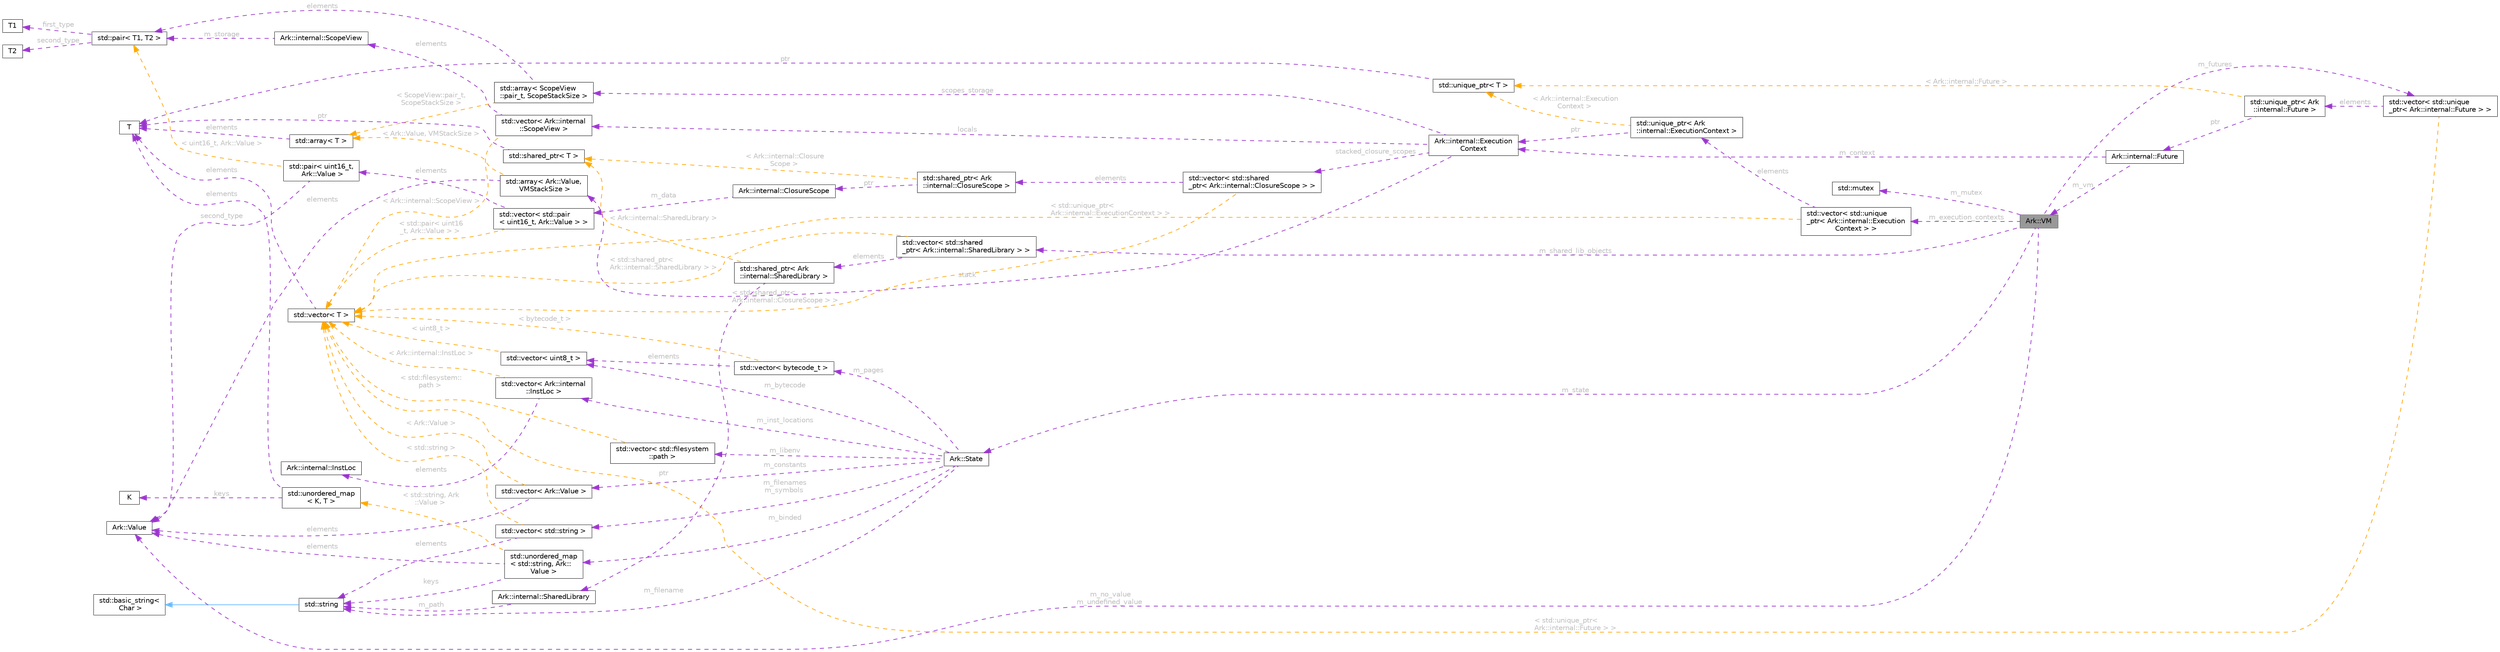 digraph "Ark::VM"
{
 // INTERACTIVE_SVG=YES
 // LATEX_PDF_SIZE
  bgcolor="transparent";
  edge [fontname=Helvetica,fontsize=10,labelfontname=Helvetica,labelfontsize=10];
  node [fontname=Helvetica,fontsize=10,shape=box,height=0.2,width=0.4];
  rankdir="LR";
  Node1 [id="Node000001",label="Ark::VM",height=0.2,width=0.4,color="gray40", fillcolor="grey60", style="filled", fontcolor="black",tooltip="The ArkScript virtual machine, executing ArkScript bytecode."];
  Node2 -> Node1 [id="edge1_Node000001_Node000002",dir="back",color="darkorchid3",style="dashed",tooltip=" ",label=" m_state",fontcolor="grey" ];
  Node2 [id="Node000002",label="Ark::State",height=0.2,width=0.4,color="gray40", fillcolor="white", style="filled",URL="$d1/d37/classArk_1_1State.html",tooltip="Ark state to handle the dirty job of loading and compiling ArkScript code."];
  Node3 -> Node2 [id="edge2_Node000002_Node000003",dir="back",color="darkorchid3",style="dashed",tooltip=" ",label=" m_bytecode",fontcolor="grey" ];
  Node3 [id="Node000003",label="std::vector\< uint8_t \>",height=0.2,width=0.4,color="gray40", fillcolor="white", style="filled",tooltip=" "];
  Node4 -> Node3 [id="edge3_Node000003_Node000004",dir="back",color="orange",style="dashed",tooltip=" ",label=" \< uint8_t \>",fontcolor="grey" ];
  Node4 [id="Node000004",label="std::vector\< T \>",height=0.2,width=0.4,color="gray40", fillcolor="white", style="filled",tooltip=" "];
  Node5 -> Node4 [id="edge4_Node000004_Node000005",dir="back",color="darkorchid3",style="dashed",tooltip=" ",label=" elements",fontcolor="grey" ];
  Node5 [id="Node000005",label="T",height=0.2,width=0.4,color="gray40", fillcolor="white", style="filled",tooltip=" "];
  Node6 -> Node2 [id="edge5_Node000002_Node000006",dir="back",color="darkorchid3",style="dashed",tooltip=" ",label=" m_libenv",fontcolor="grey" ];
  Node6 [id="Node000006",label="std::vector\< std::filesystem\l::path \>",height=0.2,width=0.4,color="gray40", fillcolor="white", style="filled",tooltip=" "];
  Node4 -> Node6 [id="edge6_Node000006_Node000004",dir="back",color="orange",style="dashed",tooltip=" ",label=" \< std::filesystem::\lpath \>",fontcolor="grey" ];
  Node7 -> Node2 [id="edge7_Node000002_Node000007",dir="back",color="darkorchid3",style="dashed",tooltip=" ",label=" m_filename",fontcolor="grey" ];
  Node7 [id="Node000007",label="std::string",height=0.2,width=0.4,color="gray40", fillcolor="white", style="filled",tooltip=" "];
  Node8 -> Node7 [id="edge8_Node000007_Node000008",dir="back",color="steelblue1",style="solid",tooltip=" "];
  Node8 [id="Node000008",label="std::basic_string\<\l Char \>",height=0.2,width=0.4,color="gray40", fillcolor="white", style="filled",tooltip=" "];
  Node9 -> Node2 [id="edge9_Node000002_Node000009",dir="back",color="darkorchid3",style="dashed",tooltip=" ",label=" m_filenames\nm_symbols",fontcolor="grey" ];
  Node9 [id="Node000009",label="std::vector\< std::string \>",height=0.2,width=0.4,color="gray40", fillcolor="white", style="filled",tooltip=" "];
  Node7 -> Node9 [id="edge10_Node000009_Node000007",dir="back",color="darkorchid3",style="dashed",tooltip=" ",label=" elements",fontcolor="grey" ];
  Node4 -> Node9 [id="edge11_Node000009_Node000004",dir="back",color="orange",style="dashed",tooltip=" ",label=" \< std::string \>",fontcolor="grey" ];
  Node10 -> Node2 [id="edge12_Node000002_Node000010",dir="back",color="darkorchid3",style="dashed",tooltip=" ",label=" m_constants",fontcolor="grey" ];
  Node10 [id="Node000010",label="std::vector\< Ark::Value \>",height=0.2,width=0.4,color="gray40", fillcolor="white", style="filled",tooltip=" "];
  Node11 -> Node10 [id="edge13_Node000010_Node000011",dir="back",color="darkorchid3",style="dashed",tooltip=" ",label=" elements",fontcolor="grey" ];
  Node11 [id="Node000011",label="Ark::Value",height=0.2,width=0.4,color="gray40", fillcolor="white", style="filled",URL="$d3/d90/classArk_1_1Value.html",tooltip=" "];
  Node4 -> Node10 [id="edge14_Node000010_Node000004",dir="back",color="orange",style="dashed",tooltip=" ",label=" \< Ark::Value \>",fontcolor="grey" ];
  Node12 -> Node2 [id="edge15_Node000002_Node000012",dir="back",color="darkorchid3",style="dashed",tooltip=" ",label=" m_inst_locations",fontcolor="grey" ];
  Node12 [id="Node000012",label="std::vector\< Ark::internal\l::InstLoc \>",height=0.2,width=0.4,color="gray40", fillcolor="white", style="filled",tooltip=" "];
  Node13 -> Node12 [id="edge16_Node000012_Node000013",dir="back",color="darkorchid3",style="dashed",tooltip=" ",label=" elements",fontcolor="grey" ];
  Node13 [id="Node000013",label="Ark::internal::InstLoc",height=0.2,width=0.4,color="gray40", fillcolor="white", style="filled",URL="$d5/d64/structArk_1_1internal_1_1InstLoc.html",tooltip=" "];
  Node4 -> Node12 [id="edge17_Node000012_Node000004",dir="back",color="orange",style="dashed",tooltip=" ",label=" \< Ark::internal::InstLoc \>",fontcolor="grey" ];
  Node14 -> Node2 [id="edge18_Node000002_Node000014",dir="back",color="darkorchid3",style="dashed",tooltip=" ",label=" m_pages",fontcolor="grey" ];
  Node14 [id="Node000014",label="std::vector\< bytecode_t \>",height=0.2,width=0.4,color="gray40", fillcolor="white", style="filled",tooltip=" "];
  Node3 -> Node14 [id="edge19_Node000014_Node000003",dir="back",color="darkorchid3",style="dashed",tooltip=" ",label=" elements",fontcolor="grey" ];
  Node4 -> Node14 [id="edge20_Node000014_Node000004",dir="back",color="orange",style="dashed",tooltip=" ",label=" \< bytecode_t \>",fontcolor="grey" ];
  Node15 -> Node2 [id="edge21_Node000002_Node000015",dir="back",color="darkorchid3",style="dashed",tooltip=" ",label=" m_binded",fontcolor="grey" ];
  Node15 [id="Node000015",label="std::unordered_map\l\< std::string, Ark::\lValue \>",height=0.2,width=0.4,color="gray40", fillcolor="white", style="filled",tooltip=" "];
  Node7 -> Node15 [id="edge22_Node000015_Node000007",dir="back",color="darkorchid3",style="dashed",tooltip=" ",label=" keys",fontcolor="grey" ];
  Node11 -> Node15 [id="edge23_Node000015_Node000011",dir="back",color="darkorchid3",style="dashed",tooltip=" ",label=" elements",fontcolor="grey" ];
  Node16 -> Node15 [id="edge24_Node000015_Node000016",dir="back",color="orange",style="dashed",tooltip=" ",label=" \< std::string, Ark\l::Value \>",fontcolor="grey" ];
  Node16 [id="Node000016",label="std::unordered_map\l\< K, T \>",height=0.2,width=0.4,color="gray40", fillcolor="white", style="filled",tooltip=" "];
  Node17 -> Node16 [id="edge25_Node000016_Node000017",dir="back",color="darkorchid3",style="dashed",tooltip=" ",label=" keys",fontcolor="grey" ];
  Node17 [id="Node000017",label="K",height=0.2,width=0.4,color="gray40", fillcolor="white", style="filled",tooltip=" "];
  Node5 -> Node16 [id="edge26_Node000016_Node000005",dir="back",color="darkorchid3",style="dashed",tooltip=" ",label=" elements",fontcolor="grey" ];
  Node18 -> Node1 [id="edge27_Node000001_Node000018",dir="back",color="darkorchid3",style="dashed",tooltip=" ",label=" m_execution_contexts",fontcolor="grey" ];
  Node18 [id="Node000018",label="std::vector\< std::unique\l_ptr\< Ark::internal::Execution\lContext \> \>",height=0.2,width=0.4,color="gray40", fillcolor="white", style="filled",tooltip=" "];
  Node19 -> Node18 [id="edge28_Node000018_Node000019",dir="back",color="darkorchid3",style="dashed",tooltip=" ",label=" elements",fontcolor="grey" ];
  Node19 [id="Node000019",label="std::unique_ptr\< Ark\l::internal::ExecutionContext \>",height=0.2,width=0.4,color="gray40", fillcolor="white", style="filled",tooltip=" "];
  Node20 -> Node19 [id="edge29_Node000019_Node000020",dir="back",color="darkorchid3",style="dashed",tooltip=" ",label=" ptr",fontcolor="grey" ];
  Node20 [id="Node000020",label="Ark::internal::Execution\lContext",height=0.2,width=0.4,color="gray40", fillcolor="white", style="filled",URL="$d0/daf/structArk_1_1internal_1_1ExecutionContext.html",tooltip=" "];
  Node21 -> Node20 [id="edge30_Node000020_Node000021",dir="back",color="darkorchid3",style="dashed",tooltip=" ",label=" stacked_closure_scopes",fontcolor="grey" ];
  Node21 [id="Node000021",label="std::vector\< std::shared\l_ptr\< Ark::internal::ClosureScope \> \>",height=0.2,width=0.4,color="gray40", fillcolor="white", style="filled",tooltip=" "];
  Node22 -> Node21 [id="edge31_Node000021_Node000022",dir="back",color="darkorchid3",style="dashed",tooltip=" ",label=" elements",fontcolor="grey" ];
  Node22 [id="Node000022",label="std::shared_ptr\< Ark\l::internal::ClosureScope \>",height=0.2,width=0.4,color="gray40", fillcolor="white", style="filled",tooltip=" "];
  Node23 -> Node22 [id="edge32_Node000022_Node000023",dir="back",color="darkorchid3",style="dashed",tooltip=" ",label=" ptr",fontcolor="grey" ];
  Node23 [id="Node000023",label="Ark::internal::ClosureScope",height=0.2,width=0.4,color="gray40", fillcolor="white", style="filled",URL="$d9/d6c/classArk_1_1internal_1_1ClosureScope.html",tooltip="A class to store fields captured by a closure."];
  Node24 -> Node23 [id="edge33_Node000023_Node000024",dir="back",color="darkorchid3",style="dashed",tooltip=" ",label=" m_data",fontcolor="grey" ];
  Node24 [id="Node000024",label="std::vector\< std::pair\l\< uint16_t, Ark::Value \> \>",height=0.2,width=0.4,color="gray40", fillcolor="white", style="filled",tooltip=" "];
  Node25 -> Node24 [id="edge34_Node000024_Node000025",dir="back",color="darkorchid3",style="dashed",tooltip=" ",label=" elements",fontcolor="grey" ];
  Node25 [id="Node000025",label="std::pair\< uint16_t,\l Ark::Value \>",height=0.2,width=0.4,color="gray40", fillcolor="white", style="filled",tooltip=" "];
  Node11 -> Node25 [id="edge35_Node000025_Node000011",dir="back",color="darkorchid3",style="dashed",tooltip=" ",label=" second_type",fontcolor="grey" ];
  Node26 -> Node25 [id="edge36_Node000025_Node000026",dir="back",color="orange",style="dashed",tooltip=" ",label=" \< uint16_t, Ark::Value \>",fontcolor="grey" ];
  Node26 [id="Node000026",label="std::pair\< T1, T2 \>",height=0.2,width=0.4,color="gray40", fillcolor="white", style="filled",tooltip=" "];
  Node27 -> Node26 [id="edge37_Node000026_Node000027",dir="back",color="darkorchid3",style="dashed",tooltip=" ",label=" first_type",fontcolor="grey" ];
  Node27 [id="Node000027",label="T1",height=0.2,width=0.4,color="gray40", fillcolor="white", style="filled",tooltip=" "];
  Node28 -> Node26 [id="edge38_Node000026_Node000028",dir="back",color="darkorchid3",style="dashed",tooltip=" ",label=" second_type",fontcolor="grey" ];
  Node28 [id="Node000028",label="T2",height=0.2,width=0.4,color="gray40", fillcolor="white", style="filled",tooltip=" "];
  Node4 -> Node24 [id="edge39_Node000024_Node000004",dir="back",color="orange",style="dashed",tooltip=" ",label=" \< std::pair\< uint16\l_t, Ark::Value \> \>",fontcolor="grey" ];
  Node29 -> Node22 [id="edge40_Node000022_Node000029",dir="back",color="orange",style="dashed",tooltip=" ",label=" \< Ark::internal::Closure\lScope \>",fontcolor="grey" ];
  Node29 [id="Node000029",label="std::shared_ptr\< T \>",height=0.2,width=0.4,color="gray40", fillcolor="white", style="filled",tooltip=" "];
  Node5 -> Node29 [id="edge41_Node000029_Node000005",dir="back",color="darkorchid3",style="dashed",tooltip=" ",label=" ptr",fontcolor="grey" ];
  Node4 -> Node21 [id="edge42_Node000021_Node000004",dir="back",color="orange",style="dashed",tooltip=" ",label=" \< std::shared_ptr\<\l Ark::internal::ClosureScope \> \>",fontcolor="grey" ];
  Node30 -> Node20 [id="edge43_Node000020_Node000030",dir="back",color="darkorchid3",style="dashed",tooltip=" ",label=" locals",fontcolor="grey" ];
  Node30 [id="Node000030",label="std::vector\< Ark::internal\l::ScopeView \>",height=0.2,width=0.4,color="gray40", fillcolor="white", style="filled",tooltip=" "];
  Node31 -> Node30 [id="edge44_Node000030_Node000031",dir="back",color="darkorchid3",style="dashed",tooltip=" ",label=" elements",fontcolor="grey" ];
  Node31 [id="Node000031",label="Ark::internal::ScopeView",height=0.2,width=0.4,color="gray40", fillcolor="white", style="filled",URL="$d2/ddd/classArk_1_1internal_1_1ScopeView.html",tooltip="A class to handle the VM scope more efficiently."];
  Node26 -> Node31 [id="edge45_Node000031_Node000026",dir="back",color="darkorchid3",style="dashed",tooltip=" ",label=" m_storage",fontcolor="grey" ];
  Node4 -> Node30 [id="edge46_Node000030_Node000004",dir="back",color="orange",style="dashed",tooltip=" ",label=" \< Ark::internal::ScopeView \>",fontcolor="grey" ];
  Node32 -> Node20 [id="edge47_Node000020_Node000032",dir="back",color="darkorchid3",style="dashed",tooltip=" ",label=" scopes_storage",fontcolor="grey" ];
  Node32 [id="Node000032",label="std::array\< ScopeView\l::pair_t, ScopeStackSize \>",height=0.2,width=0.4,color="gray40", fillcolor="white", style="filled",tooltip=" "];
  Node26 -> Node32 [id="edge48_Node000032_Node000026",dir="back",color="darkorchid3",style="dashed",tooltip=" ",label=" elements",fontcolor="grey" ];
  Node33 -> Node32 [id="edge49_Node000032_Node000033",dir="back",color="orange",style="dashed",tooltip=" ",label=" \< ScopeView::pair_t,\l ScopeStackSize \>",fontcolor="grey" ];
  Node33 [id="Node000033",label="std::array\< T \>",height=0.2,width=0.4,color="gray40", fillcolor="white", style="filled",tooltip=" "];
  Node5 -> Node33 [id="edge50_Node000033_Node000005",dir="back",color="darkorchid3",style="dashed",tooltip=" ",label=" elements",fontcolor="grey" ];
  Node34 -> Node20 [id="edge51_Node000020_Node000034",dir="back",color="darkorchid3",style="dashed",tooltip=" ",label=" stack",fontcolor="grey" ];
  Node34 [id="Node000034",label="std::array\< Ark::Value,\l VMStackSize \>",height=0.2,width=0.4,color="gray40", fillcolor="white", style="filled",tooltip=" "];
  Node11 -> Node34 [id="edge52_Node000034_Node000011",dir="back",color="darkorchid3",style="dashed",tooltip=" ",label=" elements",fontcolor="grey" ];
  Node33 -> Node34 [id="edge53_Node000034_Node000033",dir="back",color="orange",style="dashed",tooltip=" ",label=" \< Ark::Value, VMStackSize \>",fontcolor="grey" ];
  Node35 -> Node19 [id="edge54_Node000019_Node000035",dir="back",color="orange",style="dashed",tooltip=" ",label=" \< Ark::internal::Execution\lContext \>",fontcolor="grey" ];
  Node35 [id="Node000035",label="std::unique_ptr\< T \>",height=0.2,width=0.4,color="gray40", fillcolor="white", style="filled",tooltip=" "];
  Node5 -> Node35 [id="edge55_Node000035_Node000005",dir="back",color="darkorchid3",style="dashed",tooltip=" ",label=" ptr",fontcolor="grey" ];
  Node4 -> Node18 [id="edge56_Node000018_Node000004",dir="back",color="orange",style="dashed",tooltip=" ",label=" \< std::unique_ptr\<\l Ark::internal::ExecutionContext \> \>",fontcolor="grey" ];
  Node36 -> Node1 [id="edge57_Node000001_Node000036",dir="back",color="darkorchid3",style="dashed",tooltip=" ",label=" m_mutex",fontcolor="grey" ];
  Node36 [id="Node000036",label="std::mutex",height=0.2,width=0.4,color="gray40", fillcolor="white", style="filled",tooltip=" "];
  Node37 -> Node1 [id="edge58_Node000001_Node000037",dir="back",color="darkorchid3",style="dashed",tooltip=" ",label=" m_shared_lib_objects",fontcolor="grey" ];
  Node37 [id="Node000037",label="std::vector\< std::shared\l_ptr\< Ark::internal::SharedLibrary \> \>",height=0.2,width=0.4,color="gray40", fillcolor="white", style="filled",tooltip=" "];
  Node38 -> Node37 [id="edge59_Node000037_Node000038",dir="back",color="darkorchid3",style="dashed",tooltip=" ",label=" elements",fontcolor="grey" ];
  Node38 [id="Node000038",label="std::shared_ptr\< Ark\l::internal::SharedLibrary \>",height=0.2,width=0.4,color="gray40", fillcolor="white", style="filled",tooltip=" "];
  Node39 -> Node38 [id="edge60_Node000038_Node000039",dir="back",color="darkorchid3",style="dashed",tooltip=" ",label=" ptr",fontcolor="grey" ];
  Node39 [id="Node000039",label="Ark::internal::SharedLibrary",height=0.2,width=0.4,color="gray40", fillcolor="white", style="filled",URL="$d0/d8a/classArk_1_1internal_1_1SharedLibrary.html",tooltip="Handling a shared library as an ArkScript plugin."];
  Node7 -> Node39 [id="edge61_Node000039_Node000007",dir="back",color="darkorchid3",style="dashed",tooltip=" ",label=" m_path",fontcolor="grey" ];
  Node29 -> Node38 [id="edge62_Node000038_Node000029",dir="back",color="orange",style="dashed",tooltip=" ",label=" \< Ark::internal::SharedLibrary \>",fontcolor="grey" ];
  Node4 -> Node37 [id="edge63_Node000037_Node000004",dir="back",color="orange",style="dashed",tooltip=" ",label=" \< std::shared_ptr\<\l Ark::internal::SharedLibrary \> \>",fontcolor="grey" ];
  Node40 -> Node1 [id="edge64_Node000001_Node000040",dir="back",color="darkorchid3",style="dashed",tooltip=" ",label=" m_futures",fontcolor="grey" ];
  Node40 [id="Node000040",label="std::vector\< std::unique\l_ptr\< Ark::internal::Future \> \>",height=0.2,width=0.4,color="gray40", fillcolor="white", style="filled",tooltip=" "];
  Node41 -> Node40 [id="edge65_Node000040_Node000041",dir="back",color="darkorchid3",style="dashed",tooltip=" ",label=" elements",fontcolor="grey" ];
  Node41 [id="Node000041",label="std::unique_ptr\< Ark\l::internal::Future \>",height=0.2,width=0.4,color="gray40", fillcolor="white", style="filled",tooltip=" "];
  Node42 -> Node41 [id="edge66_Node000041_Node000042",dir="back",color="darkorchid3",style="dashed",tooltip=" ",label=" ptr",fontcolor="grey" ];
  Node42 [id="Node000042",label="Ark::internal::Future",height=0.2,width=0.4,color="gray40", fillcolor="white", style="filled",URL="$d4/d6d/classArk_1_1internal_1_1Future.html",tooltip=" "];
  Node20 -> Node42 [id="edge67_Node000042_Node000020",dir="back",color="darkorchid3",style="dashed",tooltip=" ",label=" m_context",fontcolor="grey" ];
  Node1 -> Node42 [id="edge68_Node000042_Node000001",dir="back",color="darkorchid3",style="dashed",tooltip=" ",label=" m_vm",fontcolor="grey" ];
  Node35 -> Node41 [id="edge69_Node000041_Node000035",dir="back",color="orange",style="dashed",tooltip=" ",label=" \< Ark::internal::Future \>",fontcolor="grey" ];
  Node4 -> Node40 [id="edge70_Node000040_Node000004",dir="back",color="orange",style="dashed",tooltip=" ",label=" \< std::unique_ptr\<\l Ark::internal::Future \> \>",fontcolor="grey" ];
  Node11 -> Node1 [id="edge71_Node000001_Node000011",dir="back",color="darkorchid3",style="dashed",tooltip=" ",label=" m_no_value\nm_undefined_value",fontcolor="grey" ];
}
